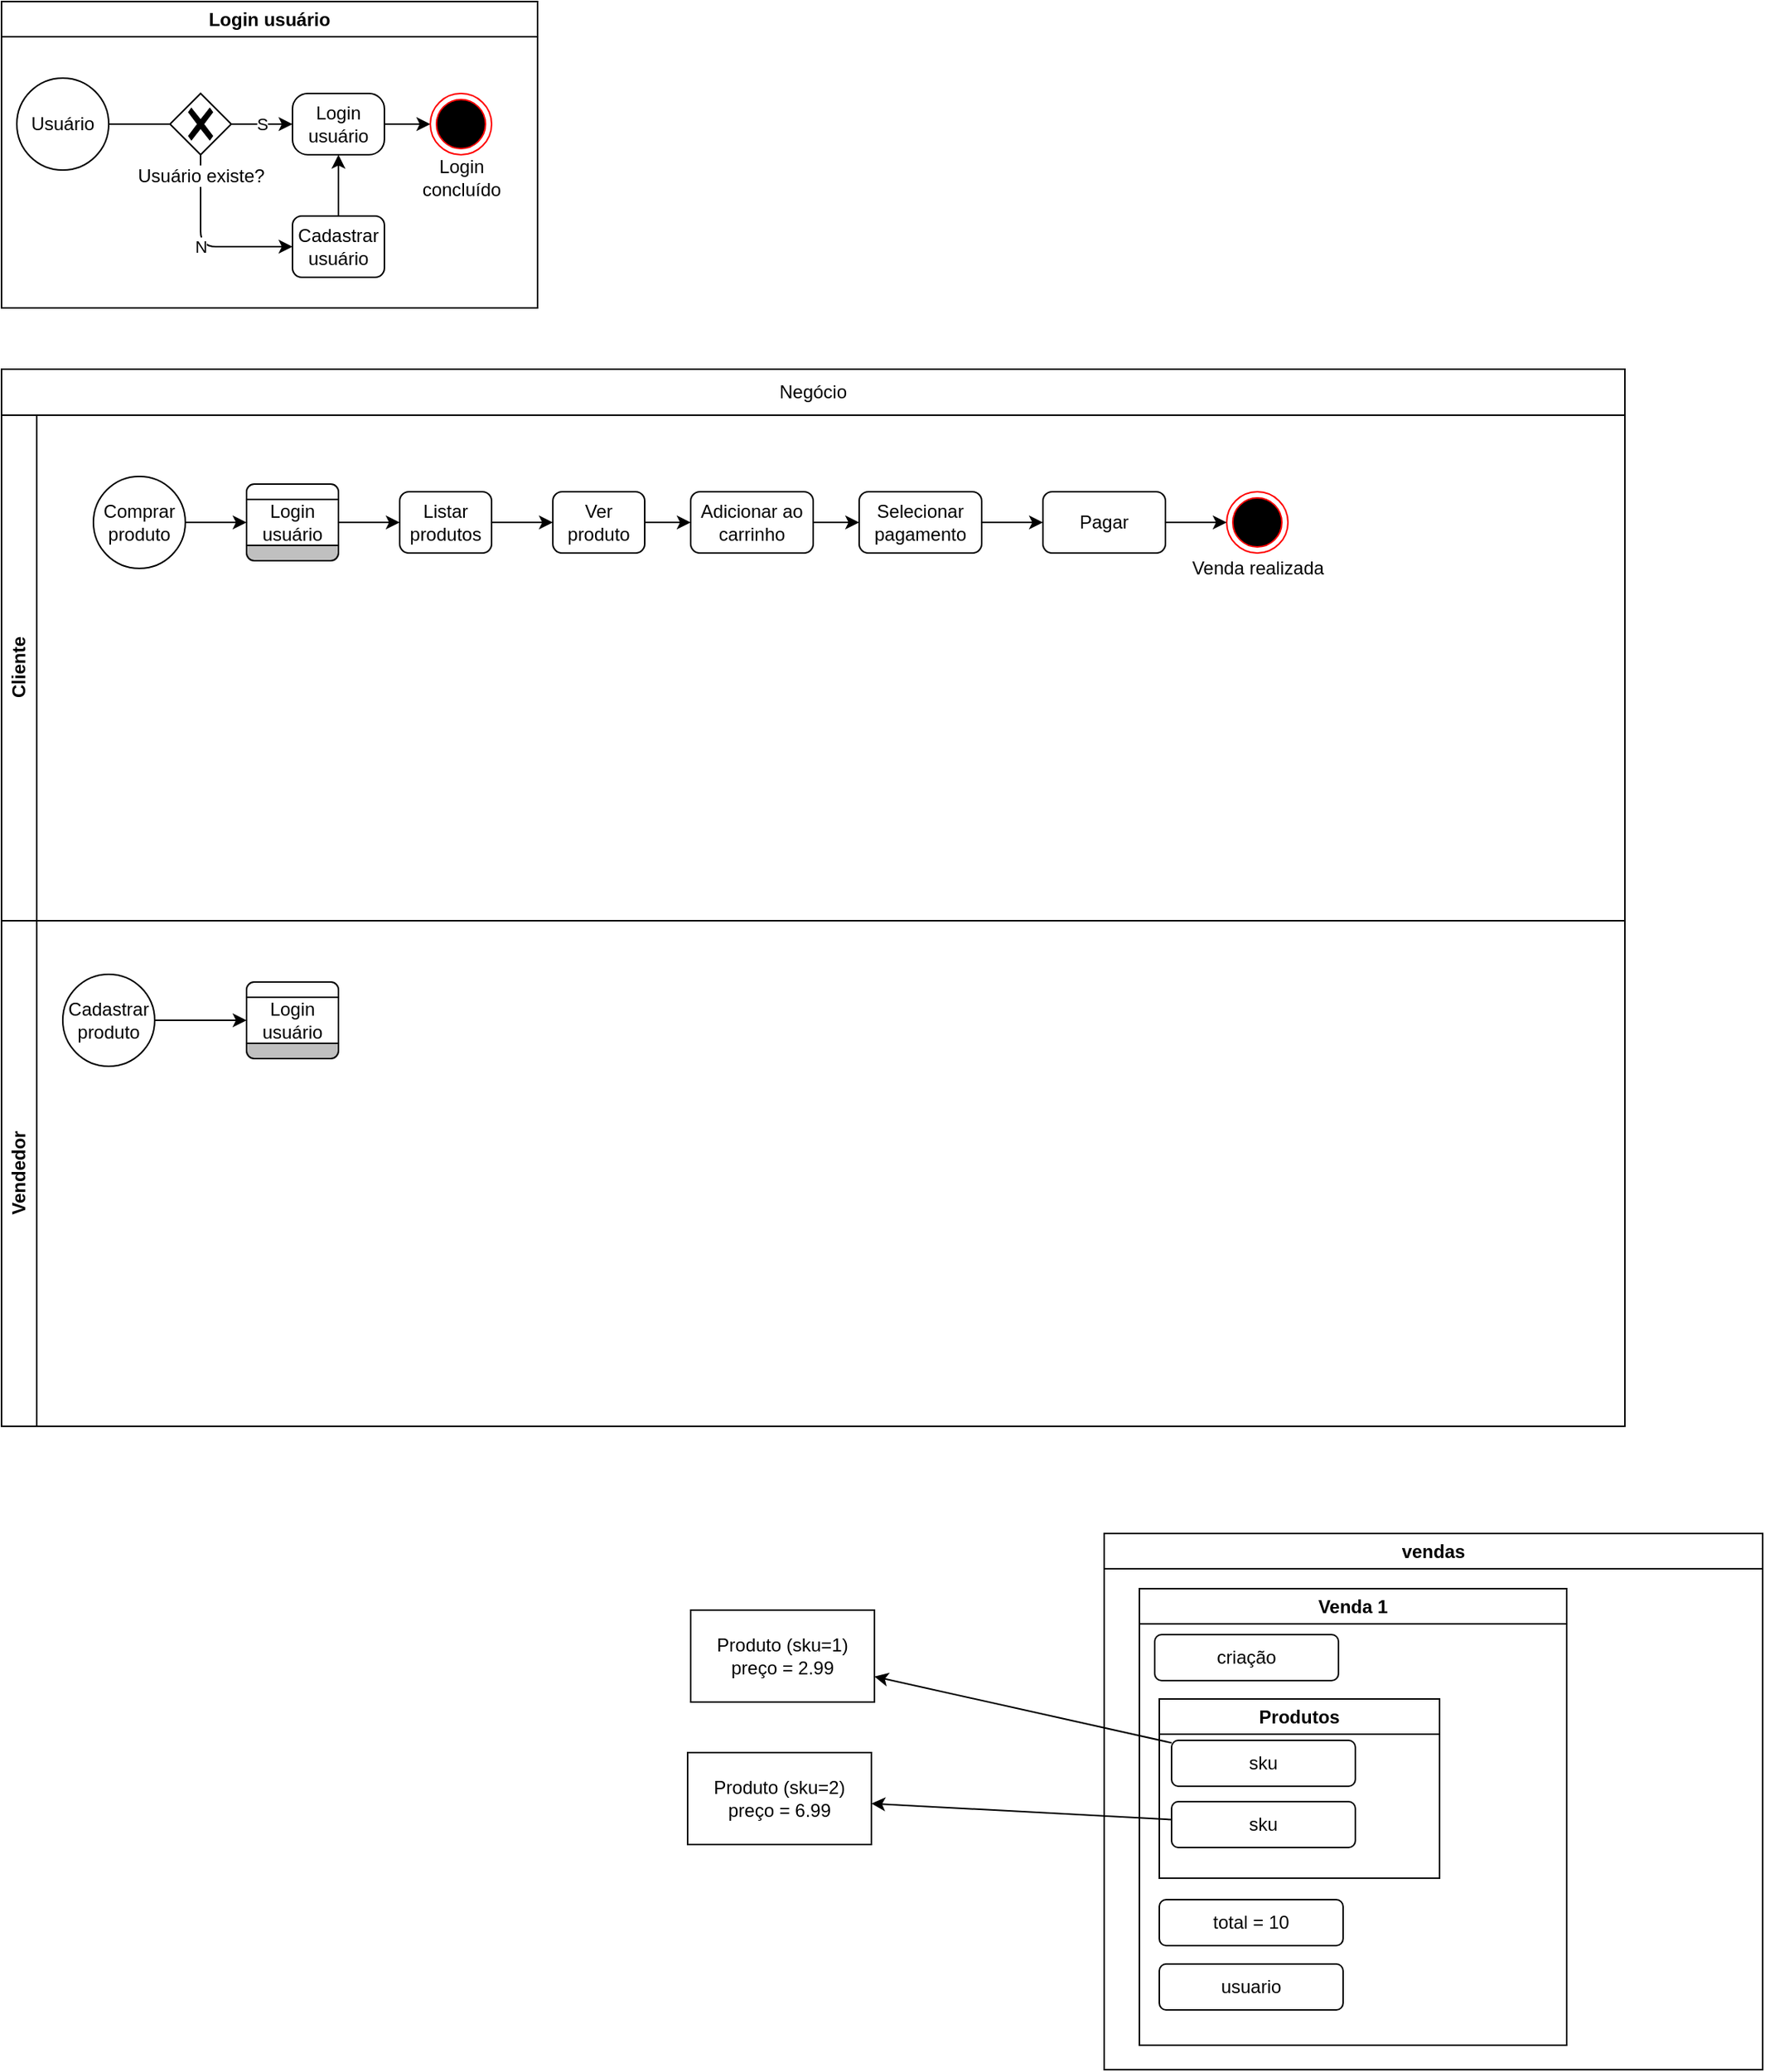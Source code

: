 <mxfile>
    <diagram id="40kS9WGa9BpmUxOKCTlo" name="Página-1">
        <mxGraphModel dx="918" dy="1706" grid="0" gridSize="10" guides="1" tooltips="1" connect="1" arrows="1" fold="1" page="1" pageScale="1" pageWidth="827" pageHeight="1169" math="0" shadow="0">
            <root>
                <mxCell id="0"/>
                <mxCell id="1" parent="0"/>
                <mxCell id="6" value="Negócio" style="swimlane;fontStyle=0;childLayout=stackLayout;horizontal=1;startSize=30;horizontalStack=0;resizeParent=1;resizeParentMax=0;resizeLast=0;collapsible=1;marginBottom=0;whiteSpace=wrap;html=1;" parent="1" vertex="1">
                    <mxGeometry x="40" y="40" width="1060" height="690" as="geometry"/>
                </mxCell>
                <mxCell id="10" value="Cliente" style="swimlane;horizontal=0;whiteSpace=wrap;html=1;" parent="6" vertex="1">
                    <mxGeometry y="30" width="1060" height="330" as="geometry">
                        <mxRectangle y="30" width="450" height="30" as="alternateBounds"/>
                    </mxGeometry>
                </mxCell>
                <mxCell id="81" style="edgeStyle=orthogonalEdgeStyle;html=1;" parent="10" source="11" target="76" edge="1">
                    <mxGeometry relative="1" as="geometry"/>
                </mxCell>
                <mxCell id="11" value="Comprar produto" style="ellipse;whiteSpace=wrap;html=1;aspect=fixed;labelBackgroundColor=none;" parent="10" vertex="1">
                    <mxGeometry x="60" y="40" width="60" height="60" as="geometry"/>
                </mxCell>
                <mxCell id="13" value="Venda realizada" style="ellipse;html=1;shape=endState;fillColor=#000000;strokeColor=#ff0000;labelBackgroundColor=none;verticalAlign=middle;spacingTop=60;" parent="10" vertex="1">
                    <mxGeometry x="800" y="50" width="40" height="40" as="geometry"/>
                </mxCell>
                <mxCell id="17" value="" style="edgeStyle=none;html=1;" parent="10" source="76" target="16" edge="1">
                    <mxGeometry relative="1" as="geometry">
                        <mxPoint x="220" y="70" as="sourcePoint"/>
                    </mxGeometry>
                </mxCell>
                <mxCell id="19" value="" style="edgeStyle=none;html=1;" parent="10" source="16" target="18" edge="1">
                    <mxGeometry relative="1" as="geometry"/>
                </mxCell>
                <mxCell id="16" value="Listar produtos" style="rounded=1;whiteSpace=wrap;html=1;labelBackgroundColor=none;" parent="10" vertex="1">
                    <mxGeometry x="260" y="50" width="60" height="40" as="geometry"/>
                </mxCell>
                <mxCell id="21" value="" style="edgeStyle=none;html=1;" parent="10" source="18" target="20" edge="1">
                    <mxGeometry relative="1" as="geometry"/>
                </mxCell>
                <mxCell id="18" value="Ver produto" style="rounded=1;whiteSpace=wrap;html=1;labelBackgroundColor=none;" parent="10" vertex="1">
                    <mxGeometry x="360" y="50" width="60" height="40" as="geometry"/>
                </mxCell>
                <mxCell id="23" value="" style="edgeStyle=none;html=1;" parent="10" source="20" target="22" edge="1">
                    <mxGeometry relative="1" as="geometry"/>
                </mxCell>
                <mxCell id="20" value="Adicionar ao carrinho" style="rounded=1;whiteSpace=wrap;html=1;labelBackgroundColor=none;" parent="10" vertex="1">
                    <mxGeometry x="450" y="50" width="80" height="40" as="geometry"/>
                </mxCell>
                <mxCell id="25" value="" style="edgeStyle=none;html=1;" parent="10" source="22" target="24" edge="1">
                    <mxGeometry relative="1" as="geometry"/>
                </mxCell>
                <mxCell id="22" value="Selecionar pagamento" style="rounded=1;whiteSpace=wrap;html=1;labelBackgroundColor=none;" parent="10" vertex="1">
                    <mxGeometry x="560" y="50" width="80" height="40" as="geometry"/>
                </mxCell>
                <mxCell id="27" value="" style="edgeStyle=none;html=1;" parent="10" source="24" target="13" edge="1">
                    <mxGeometry relative="1" as="geometry">
                        <mxPoint x="370" y="230" as="targetPoint"/>
                    </mxGeometry>
                </mxCell>
                <mxCell id="24" value="Pagar" style="rounded=1;whiteSpace=wrap;html=1;labelBackgroundColor=none;" parent="10" vertex="1">
                    <mxGeometry x="680" y="50" width="80" height="40" as="geometry"/>
                </mxCell>
                <mxCell id="76" value="Login" style="rounded=1;whiteSpace=wrap;html=1;container=1;collapsible=0;absoluteArcSize=1;arcSize=22;childLayout=stackLayout;horizontal=1;horizontalStack=0;resizeParent=1;resizeParentMax=0;resizeLast=0;labelBackgroundColor=default;" parent="10" vertex="1">
                    <mxGeometry x="160" y="45" width="60" height="50" as="geometry"/>
                </mxCell>
                <mxCell id="77" value="" style="whiteSpace=wrap;connectable=0;html=1;shape=mxgraph.basic.rect;size=10;rectStyle=rounded;bottomRightStyle=square;bottomLeftStyle=square;part=1;labelBackgroundColor=default;" parent="76" vertex="1">
                    <mxGeometry width="60" height="10" as="geometry"/>
                </mxCell>
                <mxCell id="78" value="Login usuário" style="shape=mxgraph.bpmn.task;part=1;taskMarker=abstract;connectable=0;whiteSpace=wrap;html=1;labelBackgroundColor=default;" parent="76" vertex="1">
                    <mxGeometry y="10" width="60" height="30" as="geometry"/>
                </mxCell>
                <mxCell id="79" value="" style="whiteSpace=wrap;connectable=0;html=1;shape=mxgraph.basic.rect;size=10;rectStyle=rounded;topRightStyle=square;topLeftStyle=square;fillColor=#C0C0C0;part=1;labelBackgroundColor=default;" parent="76" vertex="1">
                    <mxGeometry y="40" width="60" height="10" as="geometry"/>
                </mxCell>
                <mxCell id="28" value="Vendedor" style="swimlane;horizontal=0;whiteSpace=wrap;html=1;" parent="6" vertex="1">
                    <mxGeometry y="360" width="1060" height="330" as="geometry">
                        <mxRectangle y="30" width="450" height="30" as="alternateBounds"/>
                    </mxGeometry>
                </mxCell>
                <mxCell id="87" style="edgeStyle=none;html=1;" parent="28" source="82" target="83" edge="1">
                    <mxGeometry relative="1" as="geometry"/>
                </mxCell>
                <mxCell id="82" value="Cadastrar produto" style="ellipse;whiteSpace=wrap;html=1;aspect=fixed;labelBackgroundColor=none;" parent="28" vertex="1">
                    <mxGeometry x="40" y="35" width="60" height="60" as="geometry"/>
                </mxCell>
                <mxCell id="83" value="Login" style="rounded=1;whiteSpace=wrap;html=1;container=1;collapsible=0;absoluteArcSize=1;arcSize=22;childLayout=stackLayout;horizontal=1;horizontalStack=0;resizeParent=1;resizeParentMax=0;resizeLast=0;labelBackgroundColor=default;" parent="28" vertex="1">
                    <mxGeometry x="160" y="40" width="60" height="50" as="geometry"/>
                </mxCell>
                <mxCell id="84" value="" style="whiteSpace=wrap;connectable=0;html=1;shape=mxgraph.basic.rect;size=10;rectStyle=rounded;bottomRightStyle=square;bottomLeftStyle=square;part=1;labelBackgroundColor=default;" parent="83" vertex="1">
                    <mxGeometry width="60" height="10" as="geometry"/>
                </mxCell>
                <mxCell id="85" value="Login usuário" style="shape=mxgraph.bpmn.task;part=1;taskMarker=abstract;connectable=0;whiteSpace=wrap;html=1;labelBackgroundColor=default;" parent="83" vertex="1">
                    <mxGeometry y="10" width="60" height="30" as="geometry"/>
                </mxCell>
                <mxCell id="86" value="" style="whiteSpace=wrap;connectable=0;html=1;shape=mxgraph.basic.rect;size=10;rectStyle=rounded;topRightStyle=square;topLeftStyle=square;fillColor=#C0C0C0;part=1;labelBackgroundColor=default;" parent="83" vertex="1">
                    <mxGeometry y="40" width="60" height="10" as="geometry"/>
                </mxCell>
                <mxCell id="65" value="Login usuário" style="swimlane;whiteSpace=wrap;html=1;labelBackgroundColor=default;" parent="1" vertex="1">
                    <mxGeometry x="40" y="-200" width="350" height="200" as="geometry"/>
                </mxCell>
                <mxCell id="67" value="Usuário" style="ellipse;whiteSpace=wrap;html=1;aspect=fixed;labelBackgroundColor=none;" parent="65" vertex="1">
                    <mxGeometry x="10" y="50" width="60" height="60" as="geometry"/>
                </mxCell>
                <mxCell id="75" value="" style="edgeStyle=orthogonalEdgeStyle;html=1;" parent="65" source="68" target="74" edge="1">
                    <mxGeometry relative="1" as="geometry"/>
                </mxCell>
                <mxCell id="68" value="Login usuário" style="rounded=1;whiteSpace=wrap;html=1;container=1;collapsible=0;absoluteArcSize=1;arcSize=20;childLayout=stackLayout;horizontal=1;horizontalStack=0;resizeParent=1;resizeParentMax=0;resizeLast=0;fontFamily=Helvetica;fontSize=12;fontColor=default;align=center;strokeColor=default;fillColor=default;" parent="65" vertex="1">
                    <mxGeometry x="190" y="60" width="60" height="40" as="geometry"/>
                </mxCell>
                <mxCell id="69" value="" style="edgeStyle=none;html=1;endArrow=none;" parent="65" source="67" target="71" edge="1">
                    <mxGeometry relative="1" as="geometry">
                        <mxPoint x="70" y="80" as="sourcePoint"/>
                        <mxPoint x="190" y="80" as="targetPoint"/>
                    </mxGeometry>
                </mxCell>
                <mxCell id="66" value="S" style="edgeStyle=none;html=1;startArrow=none;" parent="65" source="71" target="68" edge="1">
                    <mxGeometry relative="1" as="geometry"/>
                </mxCell>
                <mxCell id="72" value="" style="edgeStyle=orthogonalEdgeStyle;html=1;" parent="65" source="73" target="68" edge="1">
                    <mxGeometry relative="1" as="geometry"/>
                </mxCell>
                <mxCell id="73" value="Cadastrar usuário" style="rounded=1;whiteSpace=wrap;html=1;labelBackgroundColor=none;" parent="65" vertex="1">
                    <mxGeometry x="190" y="140" width="60" height="40" as="geometry"/>
                </mxCell>
                <mxCell id="70" value="N" style="edgeStyle=orthogonalEdgeStyle;html=1;" parent="65" source="71" target="73" edge="1">
                    <mxGeometry relative="1" as="geometry">
                        <Array as="points">
                            <mxPoint x="130" y="160"/>
                        </Array>
                    </mxGeometry>
                </mxCell>
                <mxCell id="71" value="Usuário existe?" style="points=[[0.25,0.25,0],[0.5,0,0],[0.75,0.25,0],[1,0.5,0],[0.75,0.75,0],[0.5,1,0],[0.25,0.75,0],[0,0.5,0]];shape=mxgraph.bpmn.gateway2;html=1;verticalLabelPosition=bottom;labelBackgroundColor=default;verticalAlign=top;align=center;perimeter=rhombusPerimeter;outlineConnect=0;outline=none;symbol=none;gwType=exclusive;fontFamily=Helvetica;fontSize=12;fontColor=default;strokeColor=default;fillColor=default;" parent="65" vertex="1">
                    <mxGeometry x="110" y="60" width="40" height="40" as="geometry"/>
                </mxCell>
                <mxCell id="74" value="Login&lt;br&gt;concluído" style="ellipse;html=1;shape=endState;fillColor=#000000;strokeColor=#ff0000;labelBackgroundColor=none;verticalAlign=middle;spacingTop=70;" parent="65" vertex="1">
                    <mxGeometry x="280" y="60" width="40" height="40" as="geometry"/>
                </mxCell>
                <mxCell id="88" value="Produto (sku=1)&lt;br&gt;preço = 2.99" style="rounded=0;whiteSpace=wrap;html=1;" vertex="1" parent="1">
                    <mxGeometry x="490" y="850" width="120" height="60" as="geometry"/>
                </mxCell>
                <mxCell id="90" value="vendas" style="swimlane;whiteSpace=wrap;html=1;" vertex="1" parent="1">
                    <mxGeometry x="760" y="800" width="430" height="350" as="geometry"/>
                </mxCell>
                <mxCell id="91" value="Venda 1" style="swimlane;whiteSpace=wrap;html=1;" vertex="1" parent="90">
                    <mxGeometry x="23" y="36" width="279" height="298" as="geometry"/>
                </mxCell>
                <mxCell id="92" value="criação" style="rounded=1;whiteSpace=wrap;html=1;" vertex="1" parent="91">
                    <mxGeometry x="10" y="30" width="120" height="30" as="geometry"/>
                </mxCell>
                <mxCell id="95" value="total = 10" style="rounded=1;whiteSpace=wrap;html=1;" vertex="1" parent="91">
                    <mxGeometry x="13" y="203" width="120" height="30" as="geometry"/>
                </mxCell>
                <mxCell id="96" value="usuario" style="rounded=1;whiteSpace=wrap;html=1;" vertex="1" parent="91">
                    <mxGeometry x="13" y="245" width="120" height="30" as="geometry"/>
                </mxCell>
                <mxCell id="97" value="Produtos" style="swimlane;whiteSpace=wrap;html=1;" vertex="1" parent="91">
                    <mxGeometry x="13" y="72" width="183" height="117" as="geometry"/>
                </mxCell>
                <mxCell id="93" value="sku" style="rounded=1;whiteSpace=wrap;html=1;" vertex="1" parent="97">
                    <mxGeometry x="8" y="27" width="120" height="30" as="geometry"/>
                </mxCell>
                <mxCell id="98" value="sku" style="rounded=1;whiteSpace=wrap;html=1;" vertex="1" parent="97">
                    <mxGeometry x="8" y="67" width="120" height="30" as="geometry"/>
                </mxCell>
                <mxCell id="94" style="edgeStyle=none;html=1;" edge="1" parent="1" source="93" target="88">
                    <mxGeometry relative="1" as="geometry"/>
                </mxCell>
                <mxCell id="99" value="Produto (sku=2)&lt;br&gt;preço = 6.99" style="rounded=0;whiteSpace=wrap;html=1;" vertex="1" parent="1">
                    <mxGeometry x="488" y="943" width="120" height="60" as="geometry"/>
                </mxCell>
                <mxCell id="100" style="edgeStyle=none;html=1;" edge="1" parent="1" source="98" target="99">
                    <mxGeometry relative="1" as="geometry"/>
                </mxCell>
            </root>
        </mxGraphModel>
    </diagram>
</mxfile>